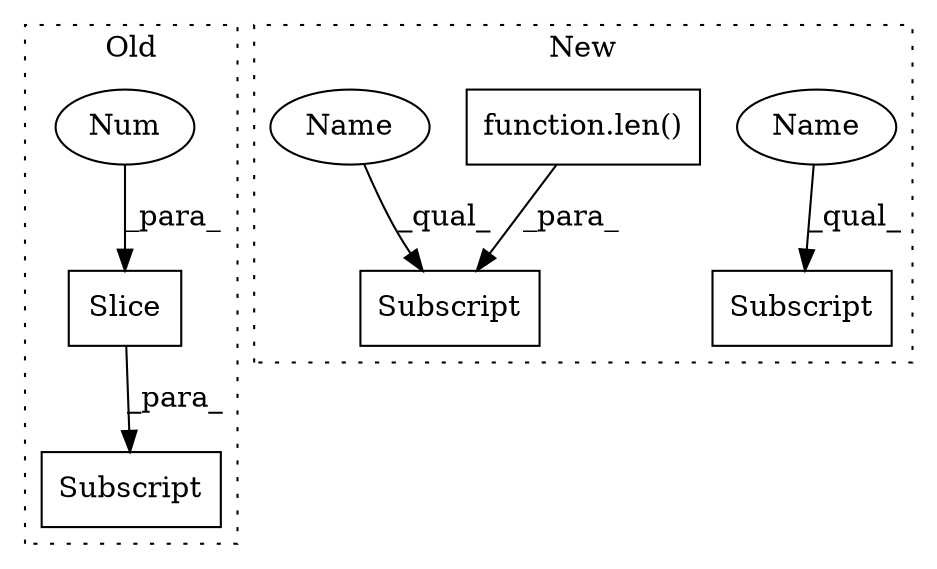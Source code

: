 digraph G {
subgraph cluster0 {
1 [label="Slice" a="80" s="3137" l="3" shape="box"];
3 [label="Subscript" a="63" s="3133,0" l="8,0" shape="box"];
4 [label="Num" a="76" s="3138" l="2" shape="ellipse"];
label = "Old";
style="dotted";
}
subgraph cluster1 {
2 [label="function.len()" a="75" s="3364,3379" l="4,1" shape="box"];
5 [label="Subscript" a="63" s="3410,0" l="15,0" shape="box"];
6 [label="Subscript" a="63" s="3279,0" l="15,0" shape="box"];
7 [label="Name" a="87" s="3279" l="8" shape="ellipse"];
8 [label="Name" a="87" s="3410" l="8" shape="ellipse"];
label = "New";
style="dotted";
}
1 -> 3 [label="_para_"];
2 -> 5 [label="_para_"];
4 -> 1 [label="_para_"];
7 -> 6 [label="_qual_"];
8 -> 5 [label="_qual_"];
}